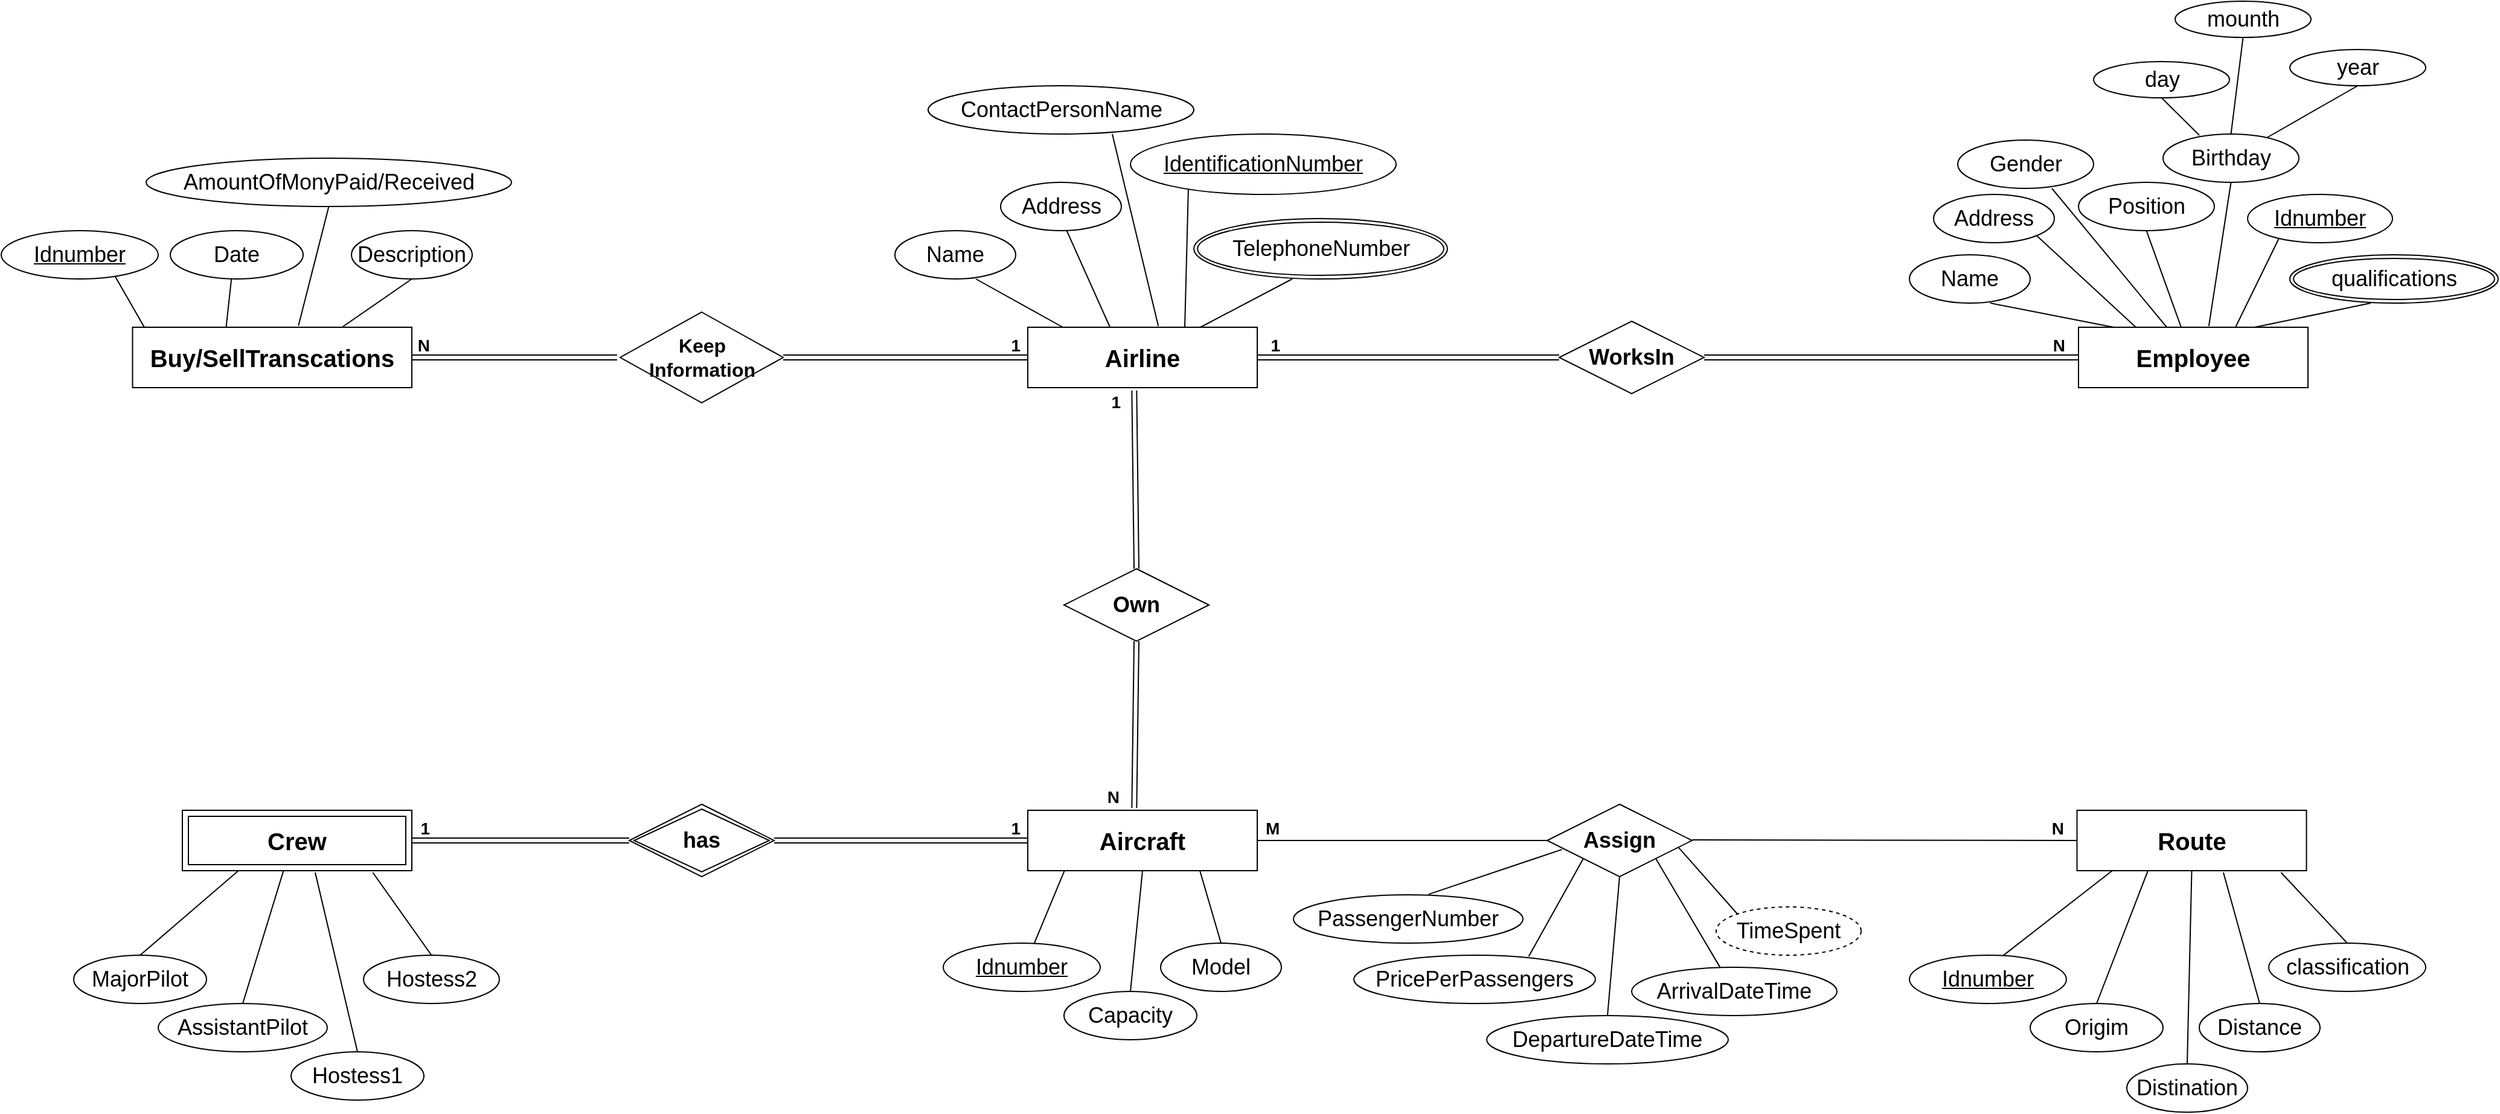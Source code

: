 <mxfile version="22.1.21" type="device">
  <diagram name="Page-1" id="YvsTHPCTIXLpTZI9YfE7">
    <mxGraphModel dx="1955" dy="596" grid="1" gridSize="10" guides="1" tooltips="1" connect="1" arrows="1" fold="1" page="1" pageScale="1" pageWidth="850" pageHeight="1100" math="0" shadow="0">
      <root>
        <mxCell id="0" />
        <mxCell id="1" parent="0" />
        <mxCell id="humndak8_3n1T79xHsqS-7" value="" style="endArrow=none;html=1;rounded=0;entryX=0.67;entryY=1;entryDx=0;entryDy=0;exitX=0.119;exitY=0;exitDx=0;exitDy=0;exitPerimeter=0;entryPerimeter=0;" edge="1" parent="1" target="humndak8_3n1T79xHsqS-28">
          <mxGeometry width="50" height="50" relative="1" as="geometry">
            <mxPoint x="259.04" y="320" as="sourcePoint" />
            <mxPoint x="170" y="275" as="targetPoint" />
          </mxGeometry>
        </mxCell>
        <mxCell id="humndak8_3n1T79xHsqS-8" value="" style="endArrow=none;html=1;rounded=0;entryX=0.5;entryY=1;entryDx=0;entryDy=0;exitX=0.363;exitY=0;exitDx=0;exitDy=0;exitPerimeter=0;" edge="1" parent="1">
          <mxGeometry width="50" height="50" relative="1" as="geometry">
            <mxPoint x="298.08" y="320" as="sourcePoint" />
            <mxPoint x="260" y="235" as="targetPoint" />
          </mxGeometry>
        </mxCell>
        <mxCell id="humndak8_3n1T79xHsqS-11" value="" style="endArrow=none;html=1;rounded=0;exitX=0.613;exitY=-0.02;exitDx=0;exitDy=0;entryX=0.693;entryY=1;entryDx=0;entryDy=0;exitPerimeter=0;entryPerimeter=0;" edge="1" parent="1" target="humndak8_3n1T79xHsqS-30">
          <mxGeometry width="50" height="50" relative="1" as="geometry">
            <mxPoint x="338.08" y="319" as="sourcePoint" />
            <mxPoint x="335" y="160" as="targetPoint" />
          </mxGeometry>
        </mxCell>
        <mxCell id="humndak8_3n1T79xHsqS-18" value="" style="endArrow=none;html=1;rounded=0;exitX=0.75;exitY=0;exitDx=0;exitDy=0;entryX=0.218;entryY=0.9;entryDx=0;entryDy=0;entryPerimeter=0;" edge="1" parent="1" target="humndak8_3n1T79xHsqS-27">
          <mxGeometry width="50" height="50" relative="1" as="geometry">
            <mxPoint x="360" y="320" as="sourcePoint" />
            <mxPoint x="404" y="237.5" as="targetPoint" />
          </mxGeometry>
        </mxCell>
        <mxCell id="humndak8_3n1T79xHsqS-26" value="&lt;font style=&quot;font-size: 18px;&quot;&gt;TelephoneNumber&lt;/font&gt;" style="ellipse;shape=doubleEllipse;margin=3;whiteSpace=wrap;html=1;align=center;" vertex="1" parent="1">
          <mxGeometry x="367.5" y="230" width="210" height="50" as="geometry" />
        </mxCell>
        <mxCell id="humndak8_3n1T79xHsqS-27" value="&lt;font style=&quot;font-size: 18px;&quot;&gt;IdentificationNumber&lt;/font&gt;" style="ellipse;whiteSpace=wrap;html=1;align=center;fontStyle=4;" vertex="1" parent="1">
          <mxGeometry x="315" y="160" width="220" height="50" as="geometry" />
        </mxCell>
        <mxCell id="humndak8_3n1T79xHsqS-28" value="&lt;font style=&quot;font-size: 18px;&quot;&gt;Name&lt;/font&gt;" style="ellipse;whiteSpace=wrap;html=1;align=center;" vertex="1" parent="1">
          <mxGeometry x="120" y="240" width="100" height="40" as="geometry" />
        </mxCell>
        <mxCell id="humndak8_3n1T79xHsqS-29" value="&lt;font style=&quot;font-size: 18px;&quot;&gt;Address&lt;/font&gt;" style="ellipse;whiteSpace=wrap;html=1;align=center;" vertex="1" parent="1">
          <mxGeometry x="207.5" y="200" width="100" height="40" as="geometry" />
        </mxCell>
        <mxCell id="humndak8_3n1T79xHsqS-30" value="&lt;font style=&quot;font-size: 18px;&quot;&gt;ContactPersonName&lt;/font&gt;" style="ellipse;whiteSpace=wrap;html=1;align=center;" vertex="1" parent="1">
          <mxGeometry x="147.5" y="120" width="220" height="40" as="geometry" />
        </mxCell>
        <mxCell id="humndak8_3n1T79xHsqS-32" value="" style="endArrow=none;html=1;rounded=0;exitX=0.819;exitY=0.02;exitDx=0;exitDy=0;exitPerimeter=0;entryX=0.388;entryY=1;entryDx=0;entryDy=0;entryPerimeter=0;" edge="1" parent="1" target="humndak8_3n1T79xHsqS-26">
          <mxGeometry relative="1" as="geometry">
            <mxPoint x="371.04" y="321" as="sourcePoint" />
            <mxPoint x="520" y="240" as="targetPoint" />
          </mxGeometry>
        </mxCell>
        <mxCell id="humndak8_3n1T79xHsqS-33" value="&lt;b&gt;&lt;font style=&quot;font-size: 20px;&quot;&gt;Airline&lt;/font&gt;&lt;/b&gt;" style="whiteSpace=wrap;html=1;align=center;" vertex="1" parent="1">
          <mxGeometry x="230" y="320" width="190" height="50" as="geometry" />
        </mxCell>
        <mxCell id="humndak8_3n1T79xHsqS-34" value="" style="endArrow=none;html=1;rounded=0;entryX=0.67;entryY=1;entryDx=0;entryDy=0;exitX=0.119;exitY=0;exitDx=0;exitDy=0;exitPerimeter=0;entryPerimeter=0;" edge="1" parent="1" target="humndak8_3n1T79xHsqS-40">
          <mxGeometry width="50" height="50" relative="1" as="geometry">
            <mxPoint x="1129.04" y="320" as="sourcePoint" />
            <mxPoint x="1040" y="275" as="targetPoint" />
          </mxGeometry>
        </mxCell>
        <mxCell id="humndak8_3n1T79xHsqS-35" value="" style="endArrow=none;html=1;rounded=0;exitX=0.25;exitY=0;exitDx=0;exitDy=0;entryX=1;entryY=1;entryDx=0;entryDy=0;" edge="1" parent="1" source="humndak8_3n1T79xHsqS-44" target="humndak8_3n1T79xHsqS-41">
          <mxGeometry width="50" height="50" relative="1" as="geometry">
            <mxPoint x="1168.08" y="320" as="sourcePoint" />
            <mxPoint x="1080" y="230" as="targetPoint" />
          </mxGeometry>
        </mxCell>
        <mxCell id="humndak8_3n1T79xHsqS-36" value="" style="endArrow=none;html=1;rounded=0;exitX=0.389;exitY=0.02;exitDx=0;exitDy=0;entryX=0.693;entryY=1;entryDx=0;entryDy=0;exitPerimeter=0;entryPerimeter=0;" edge="1" parent="1" target="humndak8_3n1T79xHsqS-42" source="humndak8_3n1T79xHsqS-44">
          <mxGeometry width="50" height="50" relative="1" as="geometry">
            <mxPoint x="1208.08" y="319" as="sourcePoint" />
            <mxPoint x="1205" y="160" as="targetPoint" />
          </mxGeometry>
        </mxCell>
        <mxCell id="humndak8_3n1T79xHsqS-37" value="" style="endArrow=none;html=1;rounded=0;exitX=0.75;exitY=0;exitDx=0;exitDy=0;entryX=0.218;entryY=0.9;entryDx=0;entryDy=0;entryPerimeter=0;" edge="1" parent="1" target="humndak8_3n1T79xHsqS-39">
          <mxGeometry width="50" height="50" relative="1" as="geometry">
            <mxPoint x="1230" y="320" as="sourcePoint" />
            <mxPoint x="1274" y="237.5" as="targetPoint" />
          </mxGeometry>
        </mxCell>
        <mxCell id="humndak8_3n1T79xHsqS-38" value="&lt;font style=&quot;font-size: 18px;&quot;&gt;qualifications&lt;/font&gt;" style="ellipse;shape=doubleEllipse;margin=3;whiteSpace=wrap;html=1;align=center;" vertex="1" parent="1">
          <mxGeometry x="1275" y="260" width="172.5" height="40" as="geometry" />
        </mxCell>
        <mxCell id="humndak8_3n1T79xHsqS-39" value="&lt;font style=&quot;font-size: 18px;&quot;&gt;Idnumber&lt;/font&gt;" style="ellipse;whiteSpace=wrap;html=1;align=center;fontStyle=4;" vertex="1" parent="1">
          <mxGeometry x="1240" y="210" width="120" height="40" as="geometry" />
        </mxCell>
        <mxCell id="humndak8_3n1T79xHsqS-40" value="&lt;font style=&quot;font-size: 18px;&quot;&gt;Name&lt;/font&gt;" style="ellipse;whiteSpace=wrap;html=1;align=center;" vertex="1" parent="1">
          <mxGeometry x="960" y="260" width="100" height="40" as="geometry" />
        </mxCell>
        <mxCell id="humndak8_3n1T79xHsqS-41" value="&lt;font style=&quot;font-size: 18px;&quot;&gt;Address&lt;/font&gt;" style="ellipse;whiteSpace=wrap;html=1;align=center;" vertex="1" parent="1">
          <mxGeometry x="980" y="210" width="100" height="40" as="geometry" />
        </mxCell>
        <mxCell id="humndak8_3n1T79xHsqS-42" value="&lt;font style=&quot;font-size: 18px;&quot;&gt;Gender&lt;/font&gt;" style="ellipse;whiteSpace=wrap;html=1;align=center;" vertex="1" parent="1">
          <mxGeometry x="1000" y="165" width="112.5" height="40" as="geometry" />
        </mxCell>
        <mxCell id="humndak8_3n1T79xHsqS-43" value="" style="endArrow=none;html=1;rounded=0;exitX=0.819;exitY=0.02;exitDx=0;exitDy=0;exitPerimeter=0;entryX=0.388;entryY=1;entryDx=0;entryDy=0;entryPerimeter=0;" edge="1" parent="1" target="humndak8_3n1T79xHsqS-38">
          <mxGeometry relative="1" as="geometry">
            <mxPoint x="1241.04" y="321" as="sourcePoint" />
            <mxPoint x="1390" y="240" as="targetPoint" />
          </mxGeometry>
        </mxCell>
        <mxCell id="humndak8_3n1T79xHsqS-44" value="&lt;b&gt;&lt;font style=&quot;font-size: 20px;&quot;&gt;Employee&lt;/font&gt;&lt;/b&gt;" style="whiteSpace=wrap;html=1;align=center;" vertex="1" parent="1">
          <mxGeometry x="1100" y="320" width="190" height="50" as="geometry" />
        </mxCell>
        <mxCell id="humndak8_3n1T79xHsqS-45" value="&lt;font style=&quot;font-size: 18px;&quot;&gt;Position&lt;/font&gt;" style="ellipse;whiteSpace=wrap;html=1;align=center;" vertex="1" parent="1">
          <mxGeometry x="1100" y="200" width="112.5" height="40" as="geometry" />
        </mxCell>
        <mxCell id="humndak8_3n1T79xHsqS-46" value="" style="endArrow=none;html=1;rounded=0;exitX=0.5;exitY=1;exitDx=0;exitDy=0;" edge="1" parent="1" source="humndak8_3n1T79xHsqS-45">
          <mxGeometry relative="1" as="geometry">
            <mxPoint x="1170" y="240" as="sourcePoint" />
            <mxPoint x="1185" y="320" as="targetPoint" />
          </mxGeometry>
        </mxCell>
        <mxCell id="humndak8_3n1T79xHsqS-47" value="&lt;font style=&quot;font-size: 18px;&quot;&gt;Birthday&lt;/font&gt;" style="ellipse;whiteSpace=wrap;html=1;align=center;" vertex="1" parent="1">
          <mxGeometry x="1170" y="160" width="112.5" height="40" as="geometry" />
        </mxCell>
        <mxCell id="humndak8_3n1T79xHsqS-48" value="" style="endArrow=none;html=1;rounded=0;exitX=0.568;exitY=-0.02;exitDx=0;exitDy=0;exitPerimeter=0;entryX=0.5;entryY=1;entryDx=0;entryDy=0;" edge="1" parent="1" source="humndak8_3n1T79xHsqS-44" target="humndak8_3n1T79xHsqS-47">
          <mxGeometry relative="1" as="geometry">
            <mxPoint x="1170" y="240" as="sourcePoint" />
            <mxPoint x="1330" y="240" as="targetPoint" />
          </mxGeometry>
        </mxCell>
        <mxCell id="humndak8_3n1T79xHsqS-49" value="&lt;font style=&quot;font-size: 18px;&quot;&gt;year&lt;/font&gt;" style="ellipse;whiteSpace=wrap;html=1;align=center;" vertex="1" parent="1">
          <mxGeometry x="1275" y="90" width="112.5" height="30" as="geometry" />
        </mxCell>
        <mxCell id="humndak8_3n1T79xHsqS-50" value="&lt;font style=&quot;font-size: 18px;&quot;&gt;mounth&lt;/font&gt;" style="ellipse;whiteSpace=wrap;html=1;align=center;" vertex="1" parent="1">
          <mxGeometry x="1180" y="50" width="112.5" height="30" as="geometry" />
        </mxCell>
        <mxCell id="humndak8_3n1T79xHsqS-51" value="&lt;font style=&quot;font-size: 18px;&quot;&gt;day&lt;/font&gt;" style="ellipse;whiteSpace=wrap;html=1;align=center;" vertex="1" parent="1">
          <mxGeometry x="1112.5" y="100" width="112.5" height="30" as="geometry" />
        </mxCell>
        <mxCell id="humndak8_3n1T79xHsqS-53" value="" style="endArrow=none;html=1;rounded=0;exitX=0.5;exitY=1;exitDx=0;exitDy=0;entryX=0.267;entryY=0.025;entryDx=0;entryDy=0;entryPerimeter=0;" edge="1" parent="1" source="humndak8_3n1T79xHsqS-51" target="humndak8_3n1T79xHsqS-47">
          <mxGeometry relative="1" as="geometry">
            <mxPoint x="1170" y="240" as="sourcePoint" />
            <mxPoint x="1330" y="240" as="targetPoint" />
          </mxGeometry>
        </mxCell>
        <mxCell id="humndak8_3n1T79xHsqS-54" value="" style="endArrow=none;html=1;rounded=0;exitX=0.5;exitY=1;exitDx=0;exitDy=0;entryX=0.5;entryY=0;entryDx=0;entryDy=0;" edge="1" parent="1" source="humndak8_3n1T79xHsqS-50" target="humndak8_3n1T79xHsqS-47">
          <mxGeometry relative="1" as="geometry">
            <mxPoint x="1170" y="240" as="sourcePoint" />
            <mxPoint x="1330" y="240" as="targetPoint" />
          </mxGeometry>
        </mxCell>
        <mxCell id="humndak8_3n1T79xHsqS-55" value="" style="endArrow=none;html=1;rounded=0;exitX=0.764;exitY=0.075;exitDx=0;exitDy=0;exitPerimeter=0;entryX=0.5;entryY=1;entryDx=0;entryDy=0;" edge="1" parent="1" source="humndak8_3n1T79xHsqS-47" target="humndak8_3n1T79xHsqS-49">
          <mxGeometry relative="1" as="geometry">
            <mxPoint x="1170" y="240" as="sourcePoint" />
            <mxPoint x="1330" y="240" as="targetPoint" />
          </mxGeometry>
        </mxCell>
        <mxCell id="humndak8_3n1T79xHsqS-56" value="&lt;b&gt;&lt;font style=&quot;font-size: 18px;&quot;&gt;WorksIn&lt;/font&gt;&lt;/b&gt;" style="shape=rhombus;perimeter=rhombusPerimeter;whiteSpace=wrap;html=1;align=center;" vertex="1" parent="1">
          <mxGeometry x="670" y="315" width="120" height="60" as="geometry" />
        </mxCell>
        <mxCell id="humndak8_3n1T79xHsqS-57" value="" style="shape=link;html=1;rounded=0;entryX=0;entryY=0.5;entryDx=0;entryDy=0;exitX=1;exitY=0.5;exitDx=0;exitDy=0;" edge="1" parent="1" source="humndak8_3n1T79xHsqS-56" target="humndak8_3n1T79xHsqS-44">
          <mxGeometry relative="1" as="geometry">
            <mxPoint x="790" y="344.5" as="sourcePoint" />
            <mxPoint x="950" y="344.5" as="targetPoint" />
            <Array as="points">
              <mxPoint x="810" y="345" />
            </Array>
          </mxGeometry>
        </mxCell>
        <mxCell id="humndak8_3n1T79xHsqS-58" value="&lt;b&gt;&lt;font style=&quot;font-size: 14px;&quot;&gt;N&lt;/font&gt;&lt;/b&gt;" style="resizable=0;html=1;whiteSpace=wrap;align=right;verticalAlign=bottom;" connectable="0" vertex="1" parent="humndak8_3n1T79xHsqS-57">
          <mxGeometry x="1" relative="1" as="geometry">
            <mxPoint x="-10" as="offset" />
          </mxGeometry>
        </mxCell>
        <mxCell id="humndak8_3n1T79xHsqS-59" value="" style="shape=link;html=1;rounded=0;exitX=0;exitY=0.5;exitDx=0;exitDy=0;align=center;entryX=1;entryY=0.5;entryDx=0;entryDy=0;" edge="1" parent="1" source="humndak8_3n1T79xHsqS-56" target="humndak8_3n1T79xHsqS-33">
          <mxGeometry relative="1" as="geometry">
            <mxPoint x="670" y="240" as="sourcePoint" />
            <mxPoint x="430" y="345" as="targetPoint" />
          </mxGeometry>
        </mxCell>
        <mxCell id="humndak8_3n1T79xHsqS-60" value="&lt;b&gt;&lt;font style=&quot;font-size: 14px;&quot;&gt;1&lt;/font&gt;&lt;/b&gt;" style="resizable=0;html=1;whiteSpace=wrap;align=right;verticalAlign=bottom;" connectable="0" vertex="1" parent="humndak8_3n1T79xHsqS-59">
          <mxGeometry x="1" relative="1" as="geometry">
            <mxPoint x="20" as="offset" />
          </mxGeometry>
        </mxCell>
        <mxCell id="humndak8_3n1T79xHsqS-61" value="" style="endArrow=none;html=1;rounded=0;entryX=0.5;entryY=0;entryDx=0;entryDy=0;exitX=0.5;exitY=1;exitDx=0;exitDy=0;" edge="1" parent="1" target="humndak8_3n1T79xHsqS-67" source="humndak8_3n1T79xHsqS-71">
          <mxGeometry width="50" height="50" relative="1" as="geometry">
            <mxPoint x="259.04" y="720" as="sourcePoint" />
            <mxPoint x="170" y="675" as="targetPoint" />
          </mxGeometry>
        </mxCell>
        <mxCell id="humndak8_3n1T79xHsqS-62" value="" style="endArrow=none;html=1;rounded=0;entryX=0.75;entryY=1;entryDx=0;entryDy=0;exitX=0.5;exitY=0;exitDx=0;exitDy=0;" edge="1" parent="1" source="humndak8_3n1T79xHsqS-68" target="humndak8_3n1T79xHsqS-71">
          <mxGeometry width="50" height="50" relative="1" as="geometry">
            <mxPoint x="298.08" y="720" as="sourcePoint" />
            <mxPoint x="260" y="635" as="targetPoint" />
          </mxGeometry>
        </mxCell>
        <mxCell id="humndak8_3n1T79xHsqS-64" value="" style="endArrow=none;html=1;rounded=0;entryX=0.571;entryY=0.073;entryDx=0;entryDy=0;entryPerimeter=0;exitX=0.163;exitY=0.972;exitDx=0;exitDy=0;exitPerimeter=0;" edge="1" parent="1" target="humndak8_3n1T79xHsqS-66" source="humndak8_3n1T79xHsqS-71">
          <mxGeometry width="50" height="50" relative="1" as="geometry">
            <mxPoint x="290" y="810" as="sourcePoint" />
            <mxPoint x="404" y="637.5" as="targetPoint" />
            <Array as="points" />
          </mxGeometry>
        </mxCell>
        <mxCell id="humndak8_3n1T79xHsqS-66" value="&lt;font style=&quot;font-size: 18px;&quot;&gt;Idnumber&lt;/font&gt;" style="ellipse;whiteSpace=wrap;html=1;align=center;fontStyle=4;" vertex="1" parent="1">
          <mxGeometry x="160" y="830" width="130" height="40" as="geometry" />
        </mxCell>
        <mxCell id="humndak8_3n1T79xHsqS-67" value="&lt;font style=&quot;font-size: 18px;&quot;&gt;Capacity&lt;/font&gt;" style="ellipse;whiteSpace=wrap;html=1;align=center;" vertex="1" parent="1">
          <mxGeometry x="260" y="870" width="110" height="40" as="geometry" />
        </mxCell>
        <mxCell id="humndak8_3n1T79xHsqS-68" value="&lt;font style=&quot;font-size: 18px;&quot;&gt;Model&lt;/font&gt;" style="ellipse;whiteSpace=wrap;html=1;align=center;" vertex="1" parent="1">
          <mxGeometry x="340" y="830" width="100" height="40" as="geometry" />
        </mxCell>
        <mxCell id="humndak8_3n1T79xHsqS-71" value="&lt;b&gt;&lt;font style=&quot;font-size: 20px;&quot;&gt;Aircraft&lt;/font&gt;&lt;/b&gt;" style="whiteSpace=wrap;html=1;align=center;" vertex="1" parent="1">
          <mxGeometry x="230" y="720" width="190" height="50" as="geometry" />
        </mxCell>
        <mxCell id="humndak8_3n1T79xHsqS-74" value="&lt;b&gt;&lt;font style=&quot;font-size: 18px;&quot;&gt;Own&lt;/font&gt;&lt;/b&gt;" style="shape=rhombus;perimeter=rhombusPerimeter;whiteSpace=wrap;html=1;align=center;" vertex="1" parent="1">
          <mxGeometry x="260" y="520" width="120" height="60" as="geometry" />
        </mxCell>
        <mxCell id="humndak8_3n1T79xHsqS-75" value="" style="shape=link;html=1;rounded=0;entryX=0.464;entryY=1.049;entryDx=0;entryDy=0;exitX=0.5;exitY=0;exitDx=0;exitDy=0;entryPerimeter=0;" edge="1" parent="1" source="humndak8_3n1T79xHsqS-74" target="humndak8_3n1T79xHsqS-33">
          <mxGeometry relative="1" as="geometry">
            <mxPoint x="290" y="560" as="sourcePoint" />
            <mxPoint x="450" y="560" as="targetPoint" />
          </mxGeometry>
        </mxCell>
        <mxCell id="humndak8_3n1T79xHsqS-76" value="&lt;font style=&quot;font-size: 14px;&quot;&gt;&lt;b&gt;1&lt;/b&gt;&lt;/font&gt;" style="resizable=0;html=1;whiteSpace=wrap;align=right;verticalAlign=bottom;" connectable="0" vertex="1" parent="humndak8_3n1T79xHsqS-75">
          <mxGeometry x="1" relative="1" as="geometry">
            <mxPoint x="-10" y="20" as="offset" />
          </mxGeometry>
        </mxCell>
        <mxCell id="humndak8_3n1T79xHsqS-77" value="" style="shape=link;html=1;rounded=0;exitX=0.5;exitY=1;exitDx=0;exitDy=0;entryX=0.464;entryY=-0.037;entryDx=0;entryDy=0;entryPerimeter=0;" edge="1" parent="1" source="humndak8_3n1T79xHsqS-74" target="humndak8_3n1T79xHsqS-71">
          <mxGeometry relative="1" as="geometry">
            <mxPoint x="290" y="560" as="sourcePoint" />
            <mxPoint x="450" y="560" as="targetPoint" />
          </mxGeometry>
        </mxCell>
        <mxCell id="humndak8_3n1T79xHsqS-78" value="&lt;b&gt;&lt;font style=&quot;font-size: 14px;&quot;&gt;N&lt;/font&gt;&lt;/b&gt;" style="resizable=0;html=1;whiteSpace=wrap;align=right;verticalAlign=bottom;" connectable="0" vertex="1" parent="humndak8_3n1T79xHsqS-77">
          <mxGeometry x="1" relative="1" as="geometry">
            <mxPoint x="-11" y="2" as="offset" />
          </mxGeometry>
        </mxCell>
        <mxCell id="humndak8_3n1T79xHsqS-79" value="" style="endArrow=none;html=1;rounded=0;entryX=0.5;entryY=0;entryDx=0;entryDy=0;exitX=0.312;exitY=0.972;exitDx=0;exitDy=0;exitPerimeter=0;" edge="1" parent="1" source="humndak8_3n1T79xHsqS-85" target="humndak8_3n1T79xHsqS-83">
          <mxGeometry width="50" height="50" relative="1" as="geometry">
            <mxPoint x="1127.79" y="720" as="sourcePoint" />
            <mxPoint x="1038.75" y="675" as="targetPoint" />
          </mxGeometry>
        </mxCell>
        <mxCell id="humndak8_3n1T79xHsqS-80" value="" style="endArrow=none;html=1;rounded=0;entryX=0.5;entryY=1;entryDx=0;entryDy=0;exitX=0.5;exitY=0;exitDx=0;exitDy=0;" edge="1" parent="1" source="humndak8_3n1T79xHsqS-84" target="humndak8_3n1T79xHsqS-85">
          <mxGeometry width="50" height="50" relative="1" as="geometry">
            <mxPoint x="1166.83" y="720" as="sourcePoint" />
            <mxPoint x="1128.75" y="635" as="targetPoint" />
          </mxGeometry>
        </mxCell>
        <mxCell id="humndak8_3n1T79xHsqS-81" value="" style="endArrow=none;html=1;rounded=0;entryX=0.571;entryY=0.073;entryDx=0;entryDy=0;entryPerimeter=0;exitX=0.163;exitY=0.972;exitDx=0;exitDy=0;exitPerimeter=0;" edge="1" parent="1" source="humndak8_3n1T79xHsqS-85" target="humndak8_3n1T79xHsqS-82">
          <mxGeometry width="50" height="50" relative="1" as="geometry">
            <mxPoint x="1158.75" y="810" as="sourcePoint" />
            <mxPoint x="1272.75" y="637.5" as="targetPoint" />
            <Array as="points" />
          </mxGeometry>
        </mxCell>
        <mxCell id="humndak8_3n1T79xHsqS-82" value="&lt;font style=&quot;font-size: 18px;&quot;&gt;Idnumber&lt;/font&gt;" style="ellipse;whiteSpace=wrap;html=1;align=center;fontStyle=4;" vertex="1" parent="1">
          <mxGeometry x="960" y="840" width="130" height="40" as="geometry" />
        </mxCell>
        <mxCell id="humndak8_3n1T79xHsqS-83" value="&lt;font style=&quot;font-size: 18px;&quot;&gt;Origim&lt;/font&gt;" style="ellipse;whiteSpace=wrap;html=1;align=center;" vertex="1" parent="1">
          <mxGeometry x="1060" y="880" width="110" height="40" as="geometry" />
        </mxCell>
        <mxCell id="humndak8_3n1T79xHsqS-84" value="&lt;font style=&quot;font-size: 18px;&quot;&gt;Distination&lt;/font&gt;" style="ellipse;whiteSpace=wrap;html=1;align=center;" vertex="1" parent="1">
          <mxGeometry x="1140" y="930" width="100" height="40" as="geometry" />
        </mxCell>
        <mxCell id="humndak8_3n1T79xHsqS-85" value="&lt;b&gt;&lt;font style=&quot;font-size: 20px;&quot;&gt;Route&lt;/font&gt;&lt;/b&gt;" style="whiteSpace=wrap;html=1;align=center;" vertex="1" parent="1">
          <mxGeometry x="1098.75" y="720" width="190" height="50" as="geometry" />
        </mxCell>
        <mxCell id="humndak8_3n1T79xHsqS-87" value="&lt;font style=&quot;font-size: 18px;&quot;&gt;Distance&lt;/font&gt;" style="ellipse;whiteSpace=wrap;html=1;align=center;" vertex="1" parent="1">
          <mxGeometry x="1200" y="880" width="100" height="40" as="geometry" />
        </mxCell>
        <mxCell id="humndak8_3n1T79xHsqS-88" value="&lt;font style=&quot;font-size: 18px;&quot;&gt;classification&lt;/font&gt;" style="ellipse;whiteSpace=wrap;html=1;align=center;" vertex="1" parent="1">
          <mxGeometry x="1257.5" y="830" width="130" height="40" as="geometry" />
        </mxCell>
        <mxCell id="humndak8_3n1T79xHsqS-90" value="" style="endArrow=none;html=1;rounded=0;exitX=0.5;exitY=0;exitDx=0;exitDy=0;entryX=0.638;entryY=1.03;entryDx=0;entryDy=0;entryPerimeter=0;" edge="1" parent="1" source="humndak8_3n1T79xHsqS-87" target="humndak8_3n1T79xHsqS-85">
          <mxGeometry relative="1" as="geometry">
            <mxPoint x="1140" y="740" as="sourcePoint" />
            <mxPoint x="1300" y="740" as="targetPoint" />
          </mxGeometry>
        </mxCell>
        <mxCell id="humndak8_3n1T79xHsqS-93" value="" style="endArrow=none;html=1;rounded=0;exitX=0.5;exitY=0;exitDx=0;exitDy=0;entryX=0.889;entryY=1.03;entryDx=0;entryDy=0;entryPerimeter=0;" edge="1" parent="1" source="humndak8_3n1T79xHsqS-88" target="humndak8_3n1T79xHsqS-85">
          <mxGeometry relative="1" as="geometry">
            <mxPoint x="1140" y="740" as="sourcePoint" />
            <mxPoint x="1300" y="740" as="targetPoint" />
          </mxGeometry>
        </mxCell>
        <mxCell id="humndak8_3n1T79xHsqS-94" value="&lt;b&gt;&lt;font style=&quot;font-size: 18px;&quot;&gt;Assign&lt;/font&gt;&lt;/b&gt;" style="shape=rhombus;perimeter=rhombusPerimeter;whiteSpace=wrap;html=1;align=center;" vertex="1" parent="1">
          <mxGeometry x="660" y="715" width="120" height="60" as="geometry" />
        </mxCell>
        <mxCell id="humndak8_3n1T79xHsqS-95" value="" style="endArrow=none;html=1;rounded=0;exitX=1;exitY=0.5;exitDx=0;exitDy=0;entryX=0;entryY=0.5;entryDx=0;entryDy=0;" edge="1" parent="1" source="humndak8_3n1T79xHsqS-71" target="humndak8_3n1T79xHsqS-94">
          <mxGeometry relative="1" as="geometry">
            <mxPoint x="610" y="740" as="sourcePoint" />
            <mxPoint x="770" y="740" as="targetPoint" />
          </mxGeometry>
        </mxCell>
        <mxCell id="humndak8_3n1T79xHsqS-96" value="&lt;b&gt;&lt;font style=&quot;font-size: 14px;&quot;&gt;M&lt;/font&gt;&lt;/b&gt;" style="resizable=0;html=1;whiteSpace=wrap;align=left;verticalAlign=bottom;" connectable="0" vertex="1" parent="humndak8_3n1T79xHsqS-95">
          <mxGeometry x="-1" relative="1" as="geometry">
            <mxPoint x="5" as="offset" />
          </mxGeometry>
        </mxCell>
        <mxCell id="humndak8_3n1T79xHsqS-99" value="" style="endArrow=none;html=1;rounded=0;entryX=0;entryY=0.5;entryDx=0;entryDy=0;" edge="1" parent="1" target="humndak8_3n1T79xHsqS-85">
          <mxGeometry relative="1" as="geometry">
            <mxPoint x="780" y="744.52" as="sourcePoint" />
            <mxPoint x="940" y="744.52" as="targetPoint" />
          </mxGeometry>
        </mxCell>
        <mxCell id="humndak8_3n1T79xHsqS-100" value="&lt;b&gt;&lt;font style=&quot;font-size: 14px;&quot;&gt;N&lt;/font&gt;&lt;/b&gt;" style="resizable=0;html=1;whiteSpace=wrap;align=right;verticalAlign=bottom;" connectable="0" vertex="1" parent="humndak8_3n1T79xHsqS-99">
          <mxGeometry x="1" relative="1" as="geometry">
            <mxPoint x="-9" as="offset" />
          </mxGeometry>
        </mxCell>
        <mxCell id="humndak8_3n1T79xHsqS-101" value="&lt;font style=&quot;font-size: 18px;&quot;&gt;PassengerNumber&lt;/font&gt;" style="ellipse;whiteSpace=wrap;html=1;align=center;" vertex="1" parent="1">
          <mxGeometry x="450" y="790" width="190" height="40" as="geometry" />
        </mxCell>
        <mxCell id="humndak8_3n1T79xHsqS-102" value="&lt;font style=&quot;font-size: 18px;&quot;&gt;PricePerPassengers&lt;/font&gt;" style="ellipse;whiteSpace=wrap;html=1;align=center;" vertex="1" parent="1">
          <mxGeometry x="500" y="840" width="200" height="40" as="geometry" />
        </mxCell>
        <mxCell id="humndak8_3n1T79xHsqS-103" value="&lt;font style=&quot;font-size: 18px;&quot;&gt;DepartureDateTime&lt;/font&gt;" style="ellipse;whiteSpace=wrap;html=1;align=center;" vertex="1" parent="1">
          <mxGeometry x="610" y="890" width="200" height="40" as="geometry" />
        </mxCell>
        <mxCell id="humndak8_3n1T79xHsqS-104" value="&lt;font style=&quot;font-size: 18px;&quot;&gt;ArrivalDateTime&lt;/font&gt;" style="ellipse;whiteSpace=wrap;html=1;align=center;" vertex="1" parent="1">
          <mxGeometry x="730" y="850" width="170" height="40" as="geometry" />
        </mxCell>
        <mxCell id="humndak8_3n1T79xHsqS-105" value="&lt;font style=&quot;font-size: 18px;&quot;&gt;TimeSpent&lt;/font&gt;" style="ellipse;whiteSpace=wrap;html=1;align=center;dashed=1;" vertex="1" parent="1">
          <mxGeometry x="800" y="800" width="120" height="40" as="geometry" />
        </mxCell>
        <mxCell id="humndak8_3n1T79xHsqS-106" value="" style="endArrow=none;html=1;rounded=0;exitX=0.589;exitY=-0.011;exitDx=0;exitDy=0;exitPerimeter=0;entryX=0.103;entryY=0.624;entryDx=0;entryDy=0;entryPerimeter=0;" edge="1" parent="1" source="humndak8_3n1T79xHsqS-101" target="humndak8_3n1T79xHsqS-94">
          <mxGeometry relative="1" as="geometry">
            <mxPoint x="610" y="740" as="sourcePoint" />
            <mxPoint x="770" y="740" as="targetPoint" />
          </mxGeometry>
        </mxCell>
        <mxCell id="humndak8_3n1T79xHsqS-107" value="" style="endArrow=none;html=1;rounded=0;exitX=0.724;exitY=0.025;exitDx=0;exitDy=0;exitPerimeter=0;entryX=0;entryY=1;entryDx=0;entryDy=0;" edge="1" parent="1" source="humndak8_3n1T79xHsqS-102" target="humndak8_3n1T79xHsqS-94">
          <mxGeometry relative="1" as="geometry">
            <mxPoint x="610" y="740" as="sourcePoint" />
            <mxPoint x="770" y="740" as="targetPoint" />
          </mxGeometry>
        </mxCell>
        <mxCell id="humndak8_3n1T79xHsqS-108" value="" style="endArrow=none;html=1;rounded=0;exitX=0.5;exitY=0;exitDx=0;exitDy=0;entryX=0.5;entryY=1;entryDx=0;entryDy=0;" edge="1" parent="1" source="humndak8_3n1T79xHsqS-103" target="humndak8_3n1T79xHsqS-94">
          <mxGeometry relative="1" as="geometry">
            <mxPoint x="610" y="740" as="sourcePoint" />
            <mxPoint x="770" y="740" as="targetPoint" />
          </mxGeometry>
        </mxCell>
        <mxCell id="humndak8_3n1T79xHsqS-109" value="" style="endArrow=none;html=1;rounded=0;entryX=1;entryY=1;entryDx=0;entryDy=0;" edge="1" parent="1" source="humndak8_3n1T79xHsqS-104" target="humndak8_3n1T79xHsqS-94">
          <mxGeometry relative="1" as="geometry">
            <mxPoint x="610" y="740" as="sourcePoint" />
            <mxPoint x="750" y="760" as="targetPoint" />
          </mxGeometry>
        </mxCell>
        <mxCell id="humndak8_3n1T79xHsqS-110" value="" style="endArrow=none;html=1;rounded=0;entryX=0;entryY=0;entryDx=0;entryDy=0;exitX=0.905;exitY=0.592;exitDx=0;exitDy=0;exitPerimeter=0;" edge="1" parent="1" source="humndak8_3n1T79xHsqS-94" target="humndak8_3n1T79xHsqS-105">
          <mxGeometry relative="1" as="geometry">
            <mxPoint x="610" y="740" as="sourcePoint" />
            <mxPoint x="770" y="740" as="targetPoint" />
          </mxGeometry>
        </mxCell>
        <mxCell id="humndak8_3n1T79xHsqS-111" value="" style="endArrow=none;html=1;rounded=0;entryX=0.5;entryY=0;entryDx=0;entryDy=0;exitX=0.312;exitY=0.972;exitDx=0;exitDy=0;exitPerimeter=0;" edge="1" parent="1" target="humndak8_3n1T79xHsqS-115">
          <mxGeometry width="50" height="50" relative="1" as="geometry">
            <mxPoint x="-421.97" y="768.6" as="sourcePoint" />
            <mxPoint x="-541.25" y="675" as="targetPoint" />
          </mxGeometry>
        </mxCell>
        <mxCell id="humndak8_3n1T79xHsqS-112" value="" style="endArrow=none;html=1;rounded=0;entryX=0.5;entryY=1;entryDx=0;entryDy=0;exitX=0.5;exitY=0;exitDx=0;exitDy=0;" edge="1" parent="1" source="humndak8_3n1T79xHsqS-116">
          <mxGeometry width="50" height="50" relative="1" as="geometry">
            <mxPoint x="-413.17" y="720" as="sourcePoint" />
            <mxPoint x="-386.25" y="770" as="targetPoint" />
          </mxGeometry>
        </mxCell>
        <mxCell id="humndak8_3n1T79xHsqS-115" value="&lt;font style=&quot;font-size: 18px;&quot;&gt;MajorPilot&lt;/font&gt;" style="ellipse;whiteSpace=wrap;html=1;align=center;" vertex="1" parent="1">
          <mxGeometry x="-560" y="840" width="110" height="40" as="geometry" />
        </mxCell>
        <mxCell id="humndak8_3n1T79xHsqS-116" value="&lt;font style=&quot;font-size: 18px;&quot;&gt;AssistantPilot&lt;/font&gt;" style="ellipse;whiteSpace=wrap;html=1;align=center;" vertex="1" parent="1">
          <mxGeometry x="-490" y="880" width="140" height="40" as="geometry" />
        </mxCell>
        <mxCell id="humndak8_3n1T79xHsqS-118" value="&lt;font style=&quot;font-size: 18px;&quot;&gt;Hostess1&lt;/font&gt;" style="ellipse;whiteSpace=wrap;html=1;align=center;" vertex="1" parent="1">
          <mxGeometry x="-380" y="920" width="110" height="40" as="geometry" />
        </mxCell>
        <mxCell id="humndak8_3n1T79xHsqS-119" value="&lt;font style=&quot;font-size: 18px;&quot;&gt;Hostess2&lt;/font&gt;" style="ellipse;whiteSpace=wrap;html=1;align=center;" vertex="1" parent="1">
          <mxGeometry x="-320" y="840" width="112.5" height="40" as="geometry" />
        </mxCell>
        <mxCell id="humndak8_3n1T79xHsqS-120" value="" style="endArrow=none;html=1;rounded=0;exitX=0.5;exitY=0;exitDx=0;exitDy=0;entryX=0.638;entryY=1.03;entryDx=0;entryDy=0;entryPerimeter=0;" edge="1" parent="1" source="humndak8_3n1T79xHsqS-118">
          <mxGeometry relative="1" as="geometry">
            <mxPoint x="-440" y="740" as="sourcePoint" />
            <mxPoint x="-360.03" y="771.5" as="targetPoint" />
          </mxGeometry>
        </mxCell>
        <mxCell id="humndak8_3n1T79xHsqS-121" value="" style="endArrow=none;html=1;rounded=0;exitX=0.5;exitY=0;exitDx=0;exitDy=0;entryX=0.889;entryY=1.03;entryDx=0;entryDy=0;entryPerimeter=0;" edge="1" parent="1" source="humndak8_3n1T79xHsqS-119">
          <mxGeometry relative="1" as="geometry">
            <mxPoint x="-440" y="740" as="sourcePoint" />
            <mxPoint x="-312.34" y="771.5" as="targetPoint" />
          </mxGeometry>
        </mxCell>
        <mxCell id="humndak8_3n1T79xHsqS-123" value="&lt;font size=&quot;1&quot;&gt;&lt;b&gt;&lt;font style=&quot;font-size: 20px;&quot;&gt;Crew&lt;/font&gt;&lt;/b&gt;&lt;/font&gt;" style="shape=ext;margin=3;double=1;whiteSpace=wrap;html=1;align=center;" vertex="1" parent="1">
          <mxGeometry x="-470" y="720" width="190" height="50" as="geometry" />
        </mxCell>
        <mxCell id="humndak8_3n1T79xHsqS-125" value="&lt;b&gt;&lt;font style=&quot;font-size: 18px;&quot;&gt;has&lt;/font&gt;&lt;/b&gt;" style="shape=rhombus;double=1;perimeter=rhombusPerimeter;whiteSpace=wrap;html=1;align=center;" vertex="1" parent="1">
          <mxGeometry x="-100" y="715" width="120" height="60" as="geometry" />
        </mxCell>
        <mxCell id="humndak8_3n1T79xHsqS-126" value="" style="shape=link;html=1;rounded=0;entryX=1;entryY=0.5;entryDx=0;entryDy=0;exitX=0;exitY=0.5;exitDx=0;exitDy=0;" edge="1" parent="1" source="humndak8_3n1T79xHsqS-125" target="humndak8_3n1T79xHsqS-123">
          <mxGeometry relative="1" as="geometry">
            <mxPoint x="-200" y="790" as="sourcePoint" />
            <mxPoint x="-40" y="790" as="targetPoint" />
          </mxGeometry>
        </mxCell>
        <mxCell id="humndak8_3n1T79xHsqS-127" value="&lt;font style=&quot;font-size: 14px;&quot;&gt;&lt;b&gt;1&lt;/b&gt;&lt;/font&gt;" style="resizable=0;html=1;whiteSpace=wrap;align=right;verticalAlign=bottom;" connectable="0" vertex="1" parent="humndak8_3n1T79xHsqS-126">
          <mxGeometry x="1" relative="1" as="geometry">
            <mxPoint x="16" as="offset" />
          </mxGeometry>
        </mxCell>
        <mxCell id="humndak8_3n1T79xHsqS-128" value="" style="shape=link;html=1;rounded=0;exitX=1;exitY=0.5;exitDx=0;exitDy=0;entryX=0;entryY=0.5;entryDx=0;entryDy=0;" edge="1" parent="1" source="humndak8_3n1T79xHsqS-125" target="humndak8_3n1T79xHsqS-71">
          <mxGeometry relative="1" as="geometry">
            <mxPoint x="-200" y="790" as="sourcePoint" />
            <mxPoint x="-40" y="790" as="targetPoint" />
          </mxGeometry>
        </mxCell>
        <mxCell id="humndak8_3n1T79xHsqS-129" value="&lt;b&gt;&lt;font style=&quot;font-size: 14px;&quot;&gt;1&lt;/font&gt;&lt;/b&gt;" style="resizable=0;html=1;whiteSpace=wrap;align=right;verticalAlign=bottom;" connectable="0" vertex="1" parent="humndak8_3n1T79xHsqS-128">
          <mxGeometry x="1" relative="1" as="geometry">
            <mxPoint x="-5" as="offset" />
          </mxGeometry>
        </mxCell>
        <mxCell id="humndak8_3n1T79xHsqS-130" value="" style="endArrow=none;html=1;rounded=0;entryX=0.5;entryY=0;entryDx=0;entryDy=0;exitX=0.312;exitY=0.972;exitDx=0;exitDy=0;exitPerimeter=0;" edge="1" parent="1" source="humndak8_3n1T79xHsqS-136" target="humndak8_3n1T79xHsqS-134">
          <mxGeometry width="50" height="50" relative="1" as="geometry">
            <mxPoint x="-442.21" y="320" as="sourcePoint" />
            <mxPoint x="-531.25" y="275" as="targetPoint" />
          </mxGeometry>
        </mxCell>
        <mxCell id="humndak8_3n1T79xHsqS-132" value="" style="endArrow=none;html=1;rounded=0;entryX=0.571;entryY=0.073;entryDx=0;entryDy=0;entryPerimeter=0;exitX=0.163;exitY=0.972;exitDx=0;exitDy=0;exitPerimeter=0;" edge="1" parent="1" source="humndak8_3n1T79xHsqS-136" target="humndak8_3n1T79xHsqS-133">
          <mxGeometry width="50" height="50" relative="1" as="geometry">
            <mxPoint x="-411.25" y="410" as="sourcePoint" />
            <mxPoint x="-297.25" y="237.5" as="targetPoint" />
            <Array as="points" />
          </mxGeometry>
        </mxCell>
        <mxCell id="humndak8_3n1T79xHsqS-133" value="&lt;font style=&quot;font-size: 18px;&quot;&gt;Idnumber&lt;/font&gt;" style="ellipse;whiteSpace=wrap;html=1;align=center;fontStyle=4;" vertex="1" parent="1">
          <mxGeometry x="-620" y="240" width="130" height="40" as="geometry" />
        </mxCell>
        <mxCell id="humndak8_3n1T79xHsqS-134" value="&lt;font style=&quot;font-size: 18px;&quot;&gt;Date&lt;/font&gt;" style="ellipse;whiteSpace=wrap;html=1;align=center;" vertex="1" parent="1">
          <mxGeometry x="-480" y="240" width="110" height="40" as="geometry" />
        </mxCell>
        <mxCell id="humndak8_3n1T79xHsqS-136" value="&lt;b&gt;&lt;font style=&quot;font-size: 20px;&quot;&gt;Buy/SellTranscations&lt;/font&gt;&lt;/b&gt;" style="whiteSpace=wrap;html=1;align=center;" vertex="1" parent="1">
          <mxGeometry x="-511.25" y="320" width="231.25" height="50" as="geometry" />
        </mxCell>
        <mxCell id="humndak8_3n1T79xHsqS-137" value="&lt;font style=&quot;font-size: 18px;&quot;&gt;Description&lt;/font&gt;" style="ellipse;whiteSpace=wrap;html=1;align=center;" vertex="1" parent="1">
          <mxGeometry x="-330" y="240" width="100" height="40" as="geometry" />
        </mxCell>
        <mxCell id="humndak8_3n1T79xHsqS-138" value="&lt;font style=&quot;font-size: 18px;&quot;&gt;AmountOfMonyPaid/Received&lt;/font&gt;" style="ellipse;whiteSpace=wrap;html=1;align=center;" vertex="1" parent="1">
          <mxGeometry x="-500" y="180" width="302.5" height="40" as="geometry" />
        </mxCell>
        <mxCell id="humndak8_3n1T79xHsqS-139" value="" style="endArrow=none;html=1;rounded=0;exitX=0.5;exitY=1;exitDx=0;exitDy=0;entryX=0.75;entryY=0;entryDx=0;entryDy=0;" edge="1" parent="1" source="humndak8_3n1T79xHsqS-137" target="humndak8_3n1T79xHsqS-136">
          <mxGeometry relative="1" as="geometry">
            <mxPoint x="-430" y="340" as="sourcePoint" />
            <mxPoint x="-180" y="370" as="targetPoint" />
          </mxGeometry>
        </mxCell>
        <mxCell id="humndak8_3n1T79xHsqS-140" value="" style="endArrow=none;html=1;rounded=0;exitX=0.5;exitY=1;exitDx=0;exitDy=0;entryX=0.594;entryY=-0.025;entryDx=0;entryDy=0;entryPerimeter=0;" edge="1" parent="1" source="humndak8_3n1T79xHsqS-138" target="humndak8_3n1T79xHsqS-136">
          <mxGeometry relative="1" as="geometry">
            <mxPoint x="-430" y="340" as="sourcePoint" />
            <mxPoint x="-270" y="340" as="targetPoint" />
          </mxGeometry>
        </mxCell>
        <mxCell id="humndak8_3n1T79xHsqS-142" value="&lt;div style=&quot;font-size: 16px;&quot;&gt;&lt;font style=&quot;font-size: 16px;&quot;&gt;&lt;b&gt;&lt;font style=&quot;font-size: 16px;&quot;&gt;Keep&lt;/font&gt;&lt;/b&gt;&lt;/font&gt;&lt;/div&gt;&lt;div style=&quot;font-size: 16px;&quot;&gt;&lt;font style=&quot;font-size: 16px;&quot;&gt;&lt;b&gt;&lt;font style=&quot;font-size: 16px;&quot;&gt;Information&lt;/font&gt;&lt;/b&gt;&lt;/font&gt;&lt;/div&gt;" style="shape=rhombus;perimeter=rhombusPerimeter;whiteSpace=wrap;html=1;align=center;" vertex="1" parent="1">
          <mxGeometry x="-107.5" y="307.5" width="135" height="75" as="geometry" />
        </mxCell>
        <mxCell id="humndak8_3n1T79xHsqS-143" value="" style="shape=link;html=1;rounded=0;entryX=0;entryY=0.5;entryDx=0;entryDy=0;exitX=1;exitY=0.5;exitDx=0;exitDy=0;" edge="1" parent="1" source="humndak8_3n1T79xHsqS-142" target="humndak8_3n1T79xHsqS-33">
          <mxGeometry relative="1" as="geometry">
            <mxPoint x="-230" y="630" as="sourcePoint" />
            <mxPoint x="-70" y="630" as="targetPoint" />
          </mxGeometry>
        </mxCell>
        <mxCell id="humndak8_3n1T79xHsqS-144" value="&lt;b&gt;&lt;font style=&quot;font-size: 14px;&quot;&gt;1&lt;/font&gt;&lt;/b&gt;" style="resizable=0;html=1;whiteSpace=wrap;align=right;verticalAlign=bottom;" connectable="0" vertex="1" parent="humndak8_3n1T79xHsqS-143">
          <mxGeometry x="1" relative="1" as="geometry">
            <mxPoint x="-5" as="offset" />
          </mxGeometry>
        </mxCell>
        <mxCell id="humndak8_3n1T79xHsqS-145" value="" style="shape=link;html=1;rounded=0;entryX=1;entryY=0.5;entryDx=0;entryDy=0;" edge="1" parent="1" target="humndak8_3n1T79xHsqS-136">
          <mxGeometry relative="1" as="geometry">
            <mxPoint x="-110" y="345" as="sourcePoint" />
            <mxPoint x="-70" y="520" as="targetPoint" />
          </mxGeometry>
        </mxCell>
        <mxCell id="humndak8_3n1T79xHsqS-146" value="&lt;b&gt;&lt;font style=&quot;font-size: 14px;&quot;&gt;N&lt;/font&gt;&lt;/b&gt;" style="resizable=0;html=1;whiteSpace=wrap;align=right;verticalAlign=bottom;" connectable="0" vertex="1" parent="humndak8_3n1T79xHsqS-145">
          <mxGeometry x="1" relative="1" as="geometry">
            <mxPoint x="16" as="offset" />
          </mxGeometry>
        </mxCell>
      </root>
    </mxGraphModel>
  </diagram>
</mxfile>
